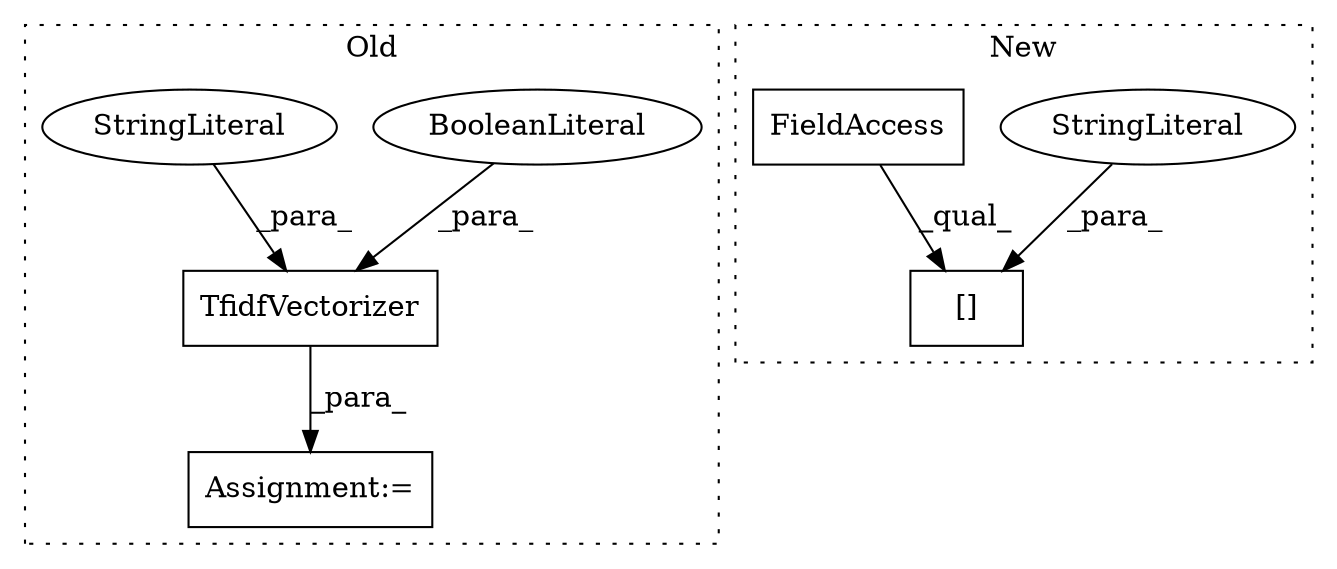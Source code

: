 digraph G {
subgraph cluster0 {
1 [label="TfidfVectorizer" a="32" s="1707,1741" l="16,1" shape="box"];
3 [label="Assignment:=" a="7" s="1706" l="1" shape="box"];
5 [label="BooleanLiteral" a="9" s="1723" l="4" shape="ellipse"];
7 [label="StringLiteral" a="45" s="1732" l="9" shape="ellipse"];
label = "Old";
style="dotted";
}
subgraph cluster1 {
2 [label="[]" a="2" s="1831,1846" l="7,1" shape="box"];
4 [label="StringLiteral" a="45" s="1838" l="8" shape="ellipse"];
6 [label="FieldAccess" a="22" s="1831" l="6" shape="box"];
label = "New";
style="dotted";
}
1 -> 3 [label="_para_"];
4 -> 2 [label="_para_"];
5 -> 1 [label="_para_"];
6 -> 2 [label="_qual_"];
7 -> 1 [label="_para_"];
}